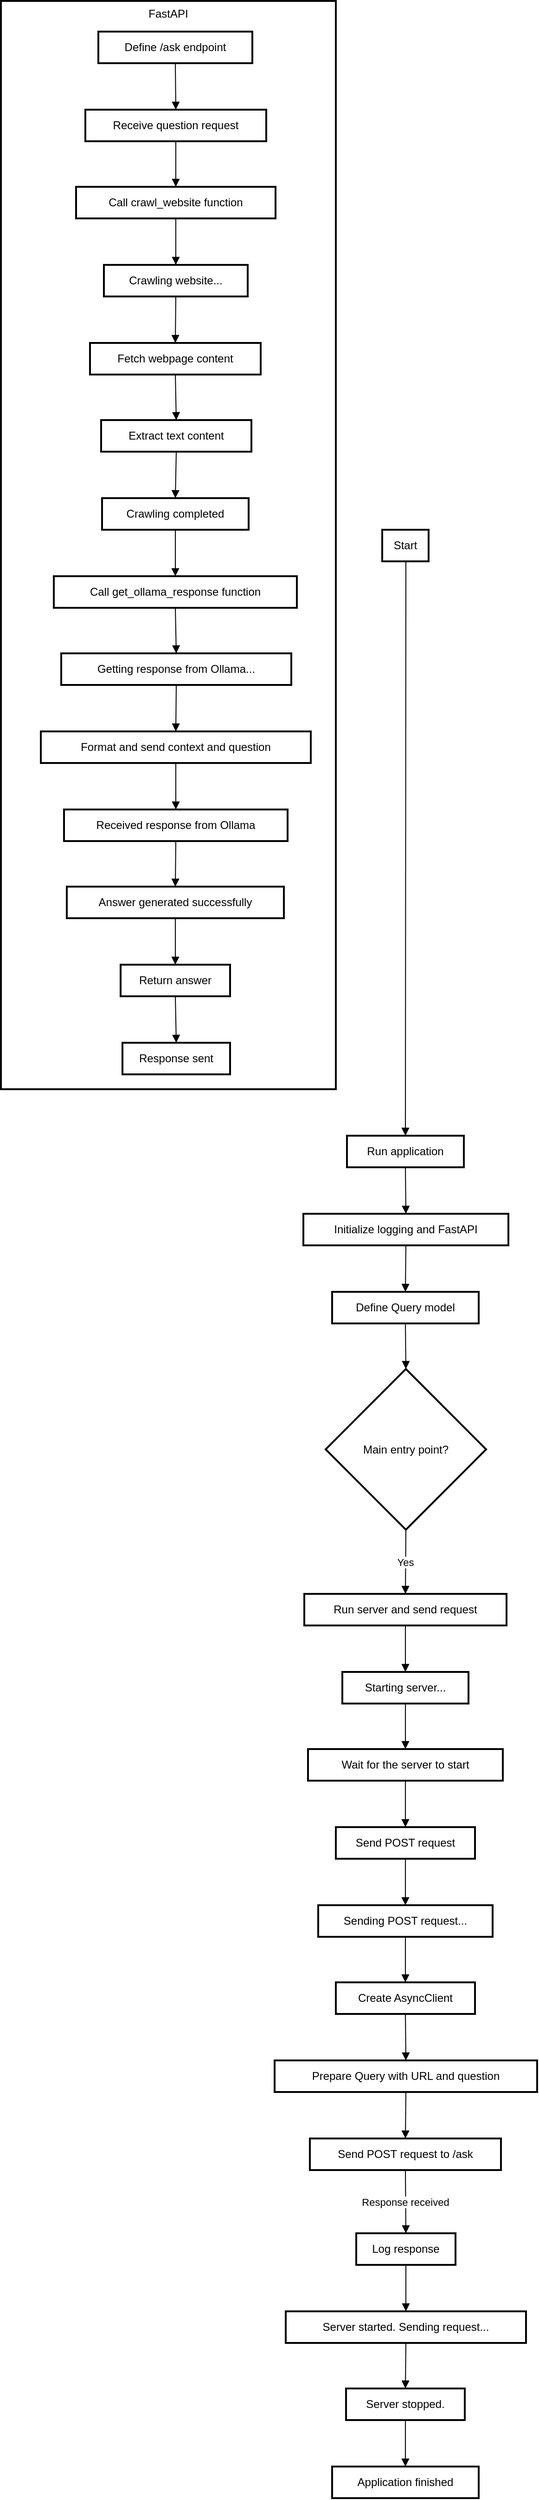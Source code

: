 <mxfile version="24.6.5" type="device">
  <diagram name="Page-1" id="lNxINJg7QurL5Jo67k3h">
    <mxGraphModel dx="794" dy="454" grid="1" gridSize="10" guides="1" tooltips="1" connect="1" arrows="1" fold="1" page="1" pageScale="1" pageWidth="850" pageHeight="1100" math="0" shadow="0">
      <root>
        <mxCell id="0" />
        <mxCell id="1" parent="0" />
        <mxCell id="JJfjRohB9_5pigcz1MLG-1" value="FastAPI" style="whiteSpace=wrap;strokeWidth=2;verticalAlign=top;" vertex="1" parent="1">
          <mxGeometry x="20" y="20" width="361" height="1171" as="geometry" />
        </mxCell>
        <mxCell id="JJfjRohB9_5pigcz1MLG-2" value="Define /ask endpoint" style="whiteSpace=wrap;strokeWidth=2;" vertex="1" parent="JJfjRohB9_5pigcz1MLG-1">
          <mxGeometry x="105" y="33" width="166" height="34" as="geometry" />
        </mxCell>
        <mxCell id="JJfjRohB9_5pigcz1MLG-3" value="Receive question request" style="whiteSpace=wrap;strokeWidth=2;" vertex="1" parent="JJfjRohB9_5pigcz1MLG-1">
          <mxGeometry x="91" y="117" width="195" height="34" as="geometry" />
        </mxCell>
        <mxCell id="JJfjRohB9_5pigcz1MLG-4" value="Call crawl_website function" style="whiteSpace=wrap;strokeWidth=2;" vertex="1" parent="JJfjRohB9_5pigcz1MLG-1">
          <mxGeometry x="81" y="200" width="215" height="34" as="geometry" />
        </mxCell>
        <mxCell id="JJfjRohB9_5pigcz1MLG-5" value="Crawling website..." style="whiteSpace=wrap;strokeWidth=2;" vertex="1" parent="JJfjRohB9_5pigcz1MLG-1">
          <mxGeometry x="111" y="284" width="155" height="34" as="geometry" />
        </mxCell>
        <mxCell id="JJfjRohB9_5pigcz1MLG-6" value="Fetch webpage content" style="whiteSpace=wrap;strokeWidth=2;" vertex="1" parent="JJfjRohB9_5pigcz1MLG-1">
          <mxGeometry x="96" y="368" width="184" height="34" as="geometry" />
        </mxCell>
        <mxCell id="JJfjRohB9_5pigcz1MLG-7" value="Extract text content" style="whiteSpace=wrap;strokeWidth=2;" vertex="1" parent="JJfjRohB9_5pigcz1MLG-1">
          <mxGeometry x="108" y="451" width="162" height="34" as="geometry" />
        </mxCell>
        <mxCell id="JJfjRohB9_5pigcz1MLG-8" value="Crawling completed" style="whiteSpace=wrap;strokeWidth=2;" vertex="1" parent="JJfjRohB9_5pigcz1MLG-1">
          <mxGeometry x="109" y="535" width="158" height="34" as="geometry" />
        </mxCell>
        <mxCell id="JJfjRohB9_5pigcz1MLG-9" value="Call get_ollama_response function" style="whiteSpace=wrap;strokeWidth=2;" vertex="1" parent="JJfjRohB9_5pigcz1MLG-1">
          <mxGeometry x="57" y="619" width="262" height="34" as="geometry" />
        </mxCell>
        <mxCell id="JJfjRohB9_5pigcz1MLG-10" value="Getting response from Ollama..." style="whiteSpace=wrap;strokeWidth=2;" vertex="1" parent="JJfjRohB9_5pigcz1MLG-1">
          <mxGeometry x="65" y="702" width="248" height="34" as="geometry" />
        </mxCell>
        <mxCell id="JJfjRohB9_5pigcz1MLG-11" value="Format and send context and question" style="whiteSpace=wrap;strokeWidth=2;" vertex="1" parent="JJfjRohB9_5pigcz1MLG-1">
          <mxGeometry x="43" y="786" width="291" height="34" as="geometry" />
        </mxCell>
        <mxCell id="JJfjRohB9_5pigcz1MLG-12" value="Received response from Ollama" style="whiteSpace=wrap;strokeWidth=2;" vertex="1" parent="JJfjRohB9_5pigcz1MLG-1">
          <mxGeometry x="68" y="870" width="241" height="34" as="geometry" />
        </mxCell>
        <mxCell id="JJfjRohB9_5pigcz1MLG-13" value="Answer generated successfully" style="whiteSpace=wrap;strokeWidth=2;" vertex="1" parent="JJfjRohB9_5pigcz1MLG-1">
          <mxGeometry x="71" y="953" width="234" height="34" as="geometry" />
        </mxCell>
        <mxCell id="JJfjRohB9_5pigcz1MLG-14" value="Return answer" style="whiteSpace=wrap;strokeWidth=2;" vertex="1" parent="JJfjRohB9_5pigcz1MLG-1">
          <mxGeometry x="129" y="1037" width="118" height="34" as="geometry" />
        </mxCell>
        <mxCell id="JJfjRohB9_5pigcz1MLG-15" value="Response sent" style="whiteSpace=wrap;strokeWidth=2;" vertex="1" parent="JJfjRohB9_5pigcz1MLG-1">
          <mxGeometry x="131" y="1121" width="116" height="34" as="geometry" />
        </mxCell>
        <mxCell id="JJfjRohB9_5pigcz1MLG-16" value="" style="curved=1;startArrow=none;endArrow=block;exitX=0.5;exitY=0.99;entryX=0.5;entryY=-0.01;rounded=0;" edge="1" parent="JJfjRohB9_5pigcz1MLG-1" source="JJfjRohB9_5pigcz1MLG-2" target="JJfjRohB9_5pigcz1MLG-3">
          <mxGeometry relative="1" as="geometry">
            <Array as="points" />
          </mxGeometry>
        </mxCell>
        <mxCell id="JJfjRohB9_5pigcz1MLG-17" value="" style="curved=1;startArrow=none;endArrow=block;exitX=0.5;exitY=0.98;entryX=0.5;entryY=0.01;rounded=0;" edge="1" parent="JJfjRohB9_5pigcz1MLG-1" source="JJfjRohB9_5pigcz1MLG-3" target="JJfjRohB9_5pigcz1MLG-4">
          <mxGeometry relative="1" as="geometry">
            <Array as="points" />
          </mxGeometry>
        </mxCell>
        <mxCell id="JJfjRohB9_5pigcz1MLG-18" value="" style="curved=1;startArrow=none;endArrow=block;exitX=0.5;exitY=1;entryX=0.5;entryY=0;rounded=0;" edge="1" parent="JJfjRohB9_5pigcz1MLG-1" source="JJfjRohB9_5pigcz1MLG-4" target="JJfjRohB9_5pigcz1MLG-5">
          <mxGeometry relative="1" as="geometry">
            <Array as="points" />
          </mxGeometry>
        </mxCell>
        <mxCell id="JJfjRohB9_5pigcz1MLG-19" value="" style="curved=1;startArrow=none;endArrow=block;exitX=0.5;exitY=0.99;entryX=0.5;entryY=-0.01;rounded=0;" edge="1" parent="JJfjRohB9_5pigcz1MLG-1" source="JJfjRohB9_5pigcz1MLG-5" target="JJfjRohB9_5pigcz1MLG-6">
          <mxGeometry relative="1" as="geometry">
            <Array as="points" />
          </mxGeometry>
        </mxCell>
        <mxCell id="JJfjRohB9_5pigcz1MLG-20" value="" style="curved=1;startArrow=none;endArrow=block;exitX=0.5;exitY=0.98;entryX=0.5;entryY=0.01;rounded=0;" edge="1" parent="JJfjRohB9_5pigcz1MLG-1" source="JJfjRohB9_5pigcz1MLG-6" target="JJfjRohB9_5pigcz1MLG-7">
          <mxGeometry relative="1" as="geometry">
            <Array as="points" />
          </mxGeometry>
        </mxCell>
        <mxCell id="JJfjRohB9_5pigcz1MLG-21" value="" style="curved=1;startArrow=none;endArrow=block;exitX=0.5;exitY=1;entryX=0.5;entryY=0;rounded=0;" edge="1" parent="JJfjRohB9_5pigcz1MLG-1" source="JJfjRohB9_5pigcz1MLG-7" target="JJfjRohB9_5pigcz1MLG-8">
          <mxGeometry relative="1" as="geometry">
            <Array as="points" />
          </mxGeometry>
        </mxCell>
        <mxCell id="JJfjRohB9_5pigcz1MLG-22" value="" style="curved=1;startArrow=none;endArrow=block;exitX=0.5;exitY=0.99;entryX=0.5;entryY=-0.01;rounded=0;" edge="1" parent="JJfjRohB9_5pigcz1MLG-1" source="JJfjRohB9_5pigcz1MLG-8" target="JJfjRohB9_5pigcz1MLG-9">
          <mxGeometry relative="1" as="geometry">
            <Array as="points" />
          </mxGeometry>
        </mxCell>
        <mxCell id="JJfjRohB9_5pigcz1MLG-23" value="" style="curved=1;startArrow=none;endArrow=block;exitX=0.5;exitY=0.98;entryX=0.5;entryY=0.01;rounded=0;" edge="1" parent="JJfjRohB9_5pigcz1MLG-1" source="JJfjRohB9_5pigcz1MLG-9" target="JJfjRohB9_5pigcz1MLG-10">
          <mxGeometry relative="1" as="geometry">
            <Array as="points" />
          </mxGeometry>
        </mxCell>
        <mxCell id="JJfjRohB9_5pigcz1MLG-24" value="" style="curved=1;startArrow=none;endArrow=block;exitX=0.5;exitY=1;entryX=0.5;entryY=0;rounded=0;" edge="1" parent="JJfjRohB9_5pigcz1MLG-1" source="JJfjRohB9_5pigcz1MLG-10" target="JJfjRohB9_5pigcz1MLG-11">
          <mxGeometry relative="1" as="geometry">
            <Array as="points" />
          </mxGeometry>
        </mxCell>
        <mxCell id="JJfjRohB9_5pigcz1MLG-25" value="" style="curved=1;startArrow=none;endArrow=block;exitX=0.5;exitY=0.99;entryX=0.5;entryY=-0.01;rounded=0;" edge="1" parent="JJfjRohB9_5pigcz1MLG-1" source="JJfjRohB9_5pigcz1MLG-11" target="JJfjRohB9_5pigcz1MLG-12">
          <mxGeometry relative="1" as="geometry">
            <Array as="points" />
          </mxGeometry>
        </mxCell>
        <mxCell id="JJfjRohB9_5pigcz1MLG-26" value="" style="curved=1;startArrow=none;endArrow=block;exitX=0.5;exitY=0.98;entryX=0.5;entryY=0.01;rounded=0;" edge="1" parent="JJfjRohB9_5pigcz1MLG-1" source="JJfjRohB9_5pigcz1MLG-12" target="JJfjRohB9_5pigcz1MLG-13">
          <mxGeometry relative="1" as="geometry">
            <Array as="points" />
          </mxGeometry>
        </mxCell>
        <mxCell id="JJfjRohB9_5pigcz1MLG-27" value="" style="curved=1;startArrow=none;endArrow=block;exitX=0.5;exitY=1;entryX=0.5;entryY=0;rounded=0;" edge="1" parent="JJfjRohB9_5pigcz1MLG-1" source="JJfjRohB9_5pigcz1MLG-13" target="JJfjRohB9_5pigcz1MLG-14">
          <mxGeometry relative="1" as="geometry">
            <Array as="points" />
          </mxGeometry>
        </mxCell>
        <mxCell id="JJfjRohB9_5pigcz1MLG-28" value="" style="curved=1;startArrow=none;endArrow=block;exitX=0.5;exitY=0.99;entryX=0.5;entryY=-0.01;rounded=0;" edge="1" parent="JJfjRohB9_5pigcz1MLG-1" source="JJfjRohB9_5pigcz1MLG-14" target="JJfjRohB9_5pigcz1MLG-15">
          <mxGeometry relative="1" as="geometry">
            <Array as="points" />
          </mxGeometry>
        </mxCell>
        <mxCell id="JJfjRohB9_5pigcz1MLG-29" value="Start" style="whiteSpace=wrap;strokeWidth=2;" vertex="1" parent="1">
          <mxGeometry x="431" y="589" width="50" height="34" as="geometry" />
        </mxCell>
        <mxCell id="JJfjRohB9_5pigcz1MLG-30" value="Run application" style="whiteSpace=wrap;strokeWidth=2;" vertex="1" parent="1">
          <mxGeometry x="393" y="1241" width="126" height="34" as="geometry" />
        </mxCell>
        <mxCell id="JJfjRohB9_5pigcz1MLG-31" value="Initialize logging and FastAPI" style="whiteSpace=wrap;strokeWidth=2;" vertex="1" parent="1">
          <mxGeometry x="346" y="1325" width="221" height="34" as="geometry" />
        </mxCell>
        <mxCell id="JJfjRohB9_5pigcz1MLG-32" value="Define Query model" style="whiteSpace=wrap;strokeWidth=2;" vertex="1" parent="1">
          <mxGeometry x="377" y="1409" width="158" height="34" as="geometry" />
        </mxCell>
        <mxCell id="JJfjRohB9_5pigcz1MLG-33" value="Main entry point?" style="rhombus;strokeWidth=2;whiteSpace=wrap;" vertex="1" parent="1">
          <mxGeometry x="370" y="1492" width="173" height="173" as="geometry" />
        </mxCell>
        <mxCell id="JJfjRohB9_5pigcz1MLG-34" value="Run server and send request" style="whiteSpace=wrap;strokeWidth=2;" vertex="1" parent="1">
          <mxGeometry x="347" y="1734" width="218" height="34" as="geometry" />
        </mxCell>
        <mxCell id="JJfjRohB9_5pigcz1MLG-35" value="Starting server..." style="whiteSpace=wrap;strokeWidth=2;" vertex="1" parent="1">
          <mxGeometry x="388" y="1818" width="136" height="34" as="geometry" />
        </mxCell>
        <mxCell id="JJfjRohB9_5pigcz1MLG-36" value="Wait for the server to start" style="whiteSpace=wrap;strokeWidth=2;" vertex="1" parent="1">
          <mxGeometry x="351" y="1901" width="210" height="34" as="geometry" />
        </mxCell>
        <mxCell id="JJfjRohB9_5pigcz1MLG-37" value="Send POST request" style="whiteSpace=wrap;strokeWidth=2;" vertex="1" parent="1">
          <mxGeometry x="381" y="1985" width="150" height="34" as="geometry" />
        </mxCell>
        <mxCell id="JJfjRohB9_5pigcz1MLG-38" value="Sending POST request..." style="whiteSpace=wrap;strokeWidth=2;" vertex="1" parent="1">
          <mxGeometry x="362" y="2069" width="188" height="34" as="geometry" />
        </mxCell>
        <mxCell id="JJfjRohB9_5pigcz1MLG-39" value="Create AsyncClient" style="whiteSpace=wrap;strokeWidth=2;" vertex="1" parent="1">
          <mxGeometry x="381" y="2152" width="150" height="34" as="geometry" />
        </mxCell>
        <mxCell id="JJfjRohB9_5pigcz1MLG-40" value="Prepare Query with URL and question" style="whiteSpace=wrap;strokeWidth=2;" vertex="1" parent="1">
          <mxGeometry x="315" y="2236" width="283" height="34" as="geometry" />
        </mxCell>
        <mxCell id="JJfjRohB9_5pigcz1MLG-41" value="Send POST request to /ask" style="whiteSpace=wrap;strokeWidth=2;" vertex="1" parent="1">
          <mxGeometry x="353" y="2320" width="206" height="34" as="geometry" />
        </mxCell>
        <mxCell id="JJfjRohB9_5pigcz1MLG-42" value="Log response" style="whiteSpace=wrap;strokeWidth=2;" vertex="1" parent="1">
          <mxGeometry x="403" y="2422" width="107" height="34" as="geometry" />
        </mxCell>
        <mxCell id="JJfjRohB9_5pigcz1MLG-43" value="Server started. Sending request..." style="whiteSpace=wrap;strokeWidth=2;" vertex="1" parent="1">
          <mxGeometry x="327" y="2506" width="259" height="34" as="geometry" />
        </mxCell>
        <mxCell id="JJfjRohB9_5pigcz1MLG-44" value="Server stopped." style="whiteSpace=wrap;strokeWidth=2;" vertex="1" parent="1">
          <mxGeometry x="392" y="2589" width="128" height="34" as="geometry" />
        </mxCell>
        <mxCell id="JJfjRohB9_5pigcz1MLG-45" value="Application finished" style="whiteSpace=wrap;strokeWidth=2;" vertex="1" parent="1">
          <mxGeometry x="377" y="2673" width="158" height="34" as="geometry" />
        </mxCell>
        <mxCell id="JJfjRohB9_5pigcz1MLG-46" value="" style="curved=1;startArrow=none;endArrow=block;exitX=0.51;exitY=0.99;entryX=0.5;entryY=0.01;rounded=0;" edge="1" parent="1" source="JJfjRohB9_5pigcz1MLG-29" target="JJfjRohB9_5pigcz1MLG-30">
          <mxGeometry relative="1" as="geometry">
            <Array as="points" />
          </mxGeometry>
        </mxCell>
        <mxCell id="JJfjRohB9_5pigcz1MLG-47" value="" style="curved=1;startArrow=none;endArrow=block;exitX=0.5;exitY=1;entryX=0.5;entryY=0;rounded=0;" edge="1" parent="1" source="JJfjRohB9_5pigcz1MLG-30" target="JJfjRohB9_5pigcz1MLG-31">
          <mxGeometry relative="1" as="geometry">
            <Array as="points" />
          </mxGeometry>
        </mxCell>
        <mxCell id="JJfjRohB9_5pigcz1MLG-48" value="" style="curved=1;startArrow=none;endArrow=block;exitX=0.5;exitY=0.99;entryX=0.5;entryY=-0.01;rounded=0;" edge="1" parent="1" source="JJfjRohB9_5pigcz1MLG-31" target="JJfjRohB9_5pigcz1MLG-32">
          <mxGeometry relative="1" as="geometry">
            <Array as="points" />
          </mxGeometry>
        </mxCell>
        <mxCell id="JJfjRohB9_5pigcz1MLG-49" value="" style="curved=1;startArrow=none;endArrow=block;exitX=0.5;exitY=0.98;entryX=0.5;entryY=0;rounded=0;" edge="1" parent="1" source="JJfjRohB9_5pigcz1MLG-32" target="JJfjRohB9_5pigcz1MLG-33">
          <mxGeometry relative="1" as="geometry">
            <Array as="points" />
          </mxGeometry>
        </mxCell>
        <mxCell id="JJfjRohB9_5pigcz1MLG-50" value="Yes" style="curved=1;startArrow=none;endArrow=block;exitX=0.5;exitY=1;entryX=0.5;entryY=0;rounded=0;" edge="1" parent="1" source="JJfjRohB9_5pigcz1MLG-33" target="JJfjRohB9_5pigcz1MLG-34">
          <mxGeometry relative="1" as="geometry">
            <Array as="points" />
          </mxGeometry>
        </mxCell>
        <mxCell id="JJfjRohB9_5pigcz1MLG-51" value="" style="curved=1;startArrow=none;endArrow=block;exitX=0.5;exitY=0.99;entryX=0.5;entryY=-0.01;rounded=0;" edge="1" parent="1" source="JJfjRohB9_5pigcz1MLG-34" target="JJfjRohB9_5pigcz1MLG-35">
          <mxGeometry relative="1" as="geometry">
            <Array as="points" />
          </mxGeometry>
        </mxCell>
        <mxCell id="JJfjRohB9_5pigcz1MLG-52" value="" style="curved=1;startArrow=none;endArrow=block;exitX=0.5;exitY=0.98;entryX=0.5;entryY=0.01;rounded=0;" edge="1" parent="1" source="JJfjRohB9_5pigcz1MLG-35" target="JJfjRohB9_5pigcz1MLG-36">
          <mxGeometry relative="1" as="geometry">
            <Array as="points" />
          </mxGeometry>
        </mxCell>
        <mxCell id="JJfjRohB9_5pigcz1MLG-53" value="" style="curved=1;startArrow=none;endArrow=block;exitX=0.5;exitY=1;entryX=0.5;entryY=0;rounded=0;" edge="1" parent="1" source="JJfjRohB9_5pigcz1MLG-36" target="JJfjRohB9_5pigcz1MLG-37">
          <mxGeometry relative="1" as="geometry">
            <Array as="points" />
          </mxGeometry>
        </mxCell>
        <mxCell id="JJfjRohB9_5pigcz1MLG-54" value="" style="curved=1;startArrow=none;endArrow=block;exitX=0.5;exitY=0.99;entryX=0.5;entryY=-0.01;rounded=0;" edge="1" parent="1" source="JJfjRohB9_5pigcz1MLG-37" target="JJfjRohB9_5pigcz1MLG-38">
          <mxGeometry relative="1" as="geometry">
            <Array as="points" />
          </mxGeometry>
        </mxCell>
        <mxCell id="JJfjRohB9_5pigcz1MLG-55" value="" style="curved=1;startArrow=none;endArrow=block;exitX=0.5;exitY=0.98;entryX=0.5;entryY=0.01;rounded=0;" edge="1" parent="1" source="JJfjRohB9_5pigcz1MLG-38" target="JJfjRohB9_5pigcz1MLG-39">
          <mxGeometry relative="1" as="geometry">
            <Array as="points" />
          </mxGeometry>
        </mxCell>
        <mxCell id="JJfjRohB9_5pigcz1MLG-56" value="" style="curved=1;startArrow=none;endArrow=block;exitX=0.5;exitY=1;entryX=0.5;entryY=0;rounded=0;" edge="1" parent="1" source="JJfjRohB9_5pigcz1MLG-39" target="JJfjRohB9_5pigcz1MLG-40">
          <mxGeometry relative="1" as="geometry">
            <Array as="points" />
          </mxGeometry>
        </mxCell>
        <mxCell id="JJfjRohB9_5pigcz1MLG-57" value="" style="curved=1;startArrow=none;endArrow=block;exitX=0.5;exitY=0.99;entryX=0.5;entryY=-0.01;rounded=0;" edge="1" parent="1" source="JJfjRohB9_5pigcz1MLG-40" target="JJfjRohB9_5pigcz1MLG-41">
          <mxGeometry relative="1" as="geometry">
            <Array as="points" />
          </mxGeometry>
        </mxCell>
        <mxCell id="JJfjRohB9_5pigcz1MLG-58" value="Response received" style="curved=1;startArrow=none;endArrow=block;exitX=0.5;exitY=0.98;entryX=0.5;entryY=0;rounded=0;" edge="1" parent="1" source="JJfjRohB9_5pigcz1MLG-41" target="JJfjRohB9_5pigcz1MLG-42">
          <mxGeometry relative="1" as="geometry">
            <Array as="points" />
          </mxGeometry>
        </mxCell>
        <mxCell id="JJfjRohB9_5pigcz1MLG-59" value="" style="curved=1;startArrow=none;endArrow=block;exitX=0.5;exitY=0.99;entryX=0.5;entryY=-0.01;rounded=0;" edge="1" parent="1" source="JJfjRohB9_5pigcz1MLG-42" target="JJfjRohB9_5pigcz1MLG-43">
          <mxGeometry relative="1" as="geometry">
            <Array as="points" />
          </mxGeometry>
        </mxCell>
        <mxCell id="JJfjRohB9_5pigcz1MLG-60" value="" style="curved=1;startArrow=none;endArrow=block;exitX=0.5;exitY=0.98;entryX=0.5;entryY=0.01;rounded=0;" edge="1" parent="1" source="JJfjRohB9_5pigcz1MLG-43" target="JJfjRohB9_5pigcz1MLG-44">
          <mxGeometry relative="1" as="geometry">
            <Array as="points" />
          </mxGeometry>
        </mxCell>
        <mxCell id="JJfjRohB9_5pigcz1MLG-61" value="" style="curved=1;startArrow=none;endArrow=block;exitX=0.5;exitY=1;entryX=0.5;entryY=0;rounded=0;" edge="1" parent="1" source="JJfjRohB9_5pigcz1MLG-44" target="JJfjRohB9_5pigcz1MLG-45">
          <mxGeometry relative="1" as="geometry">
            <Array as="points" />
          </mxGeometry>
        </mxCell>
      </root>
    </mxGraphModel>
  </diagram>
</mxfile>
